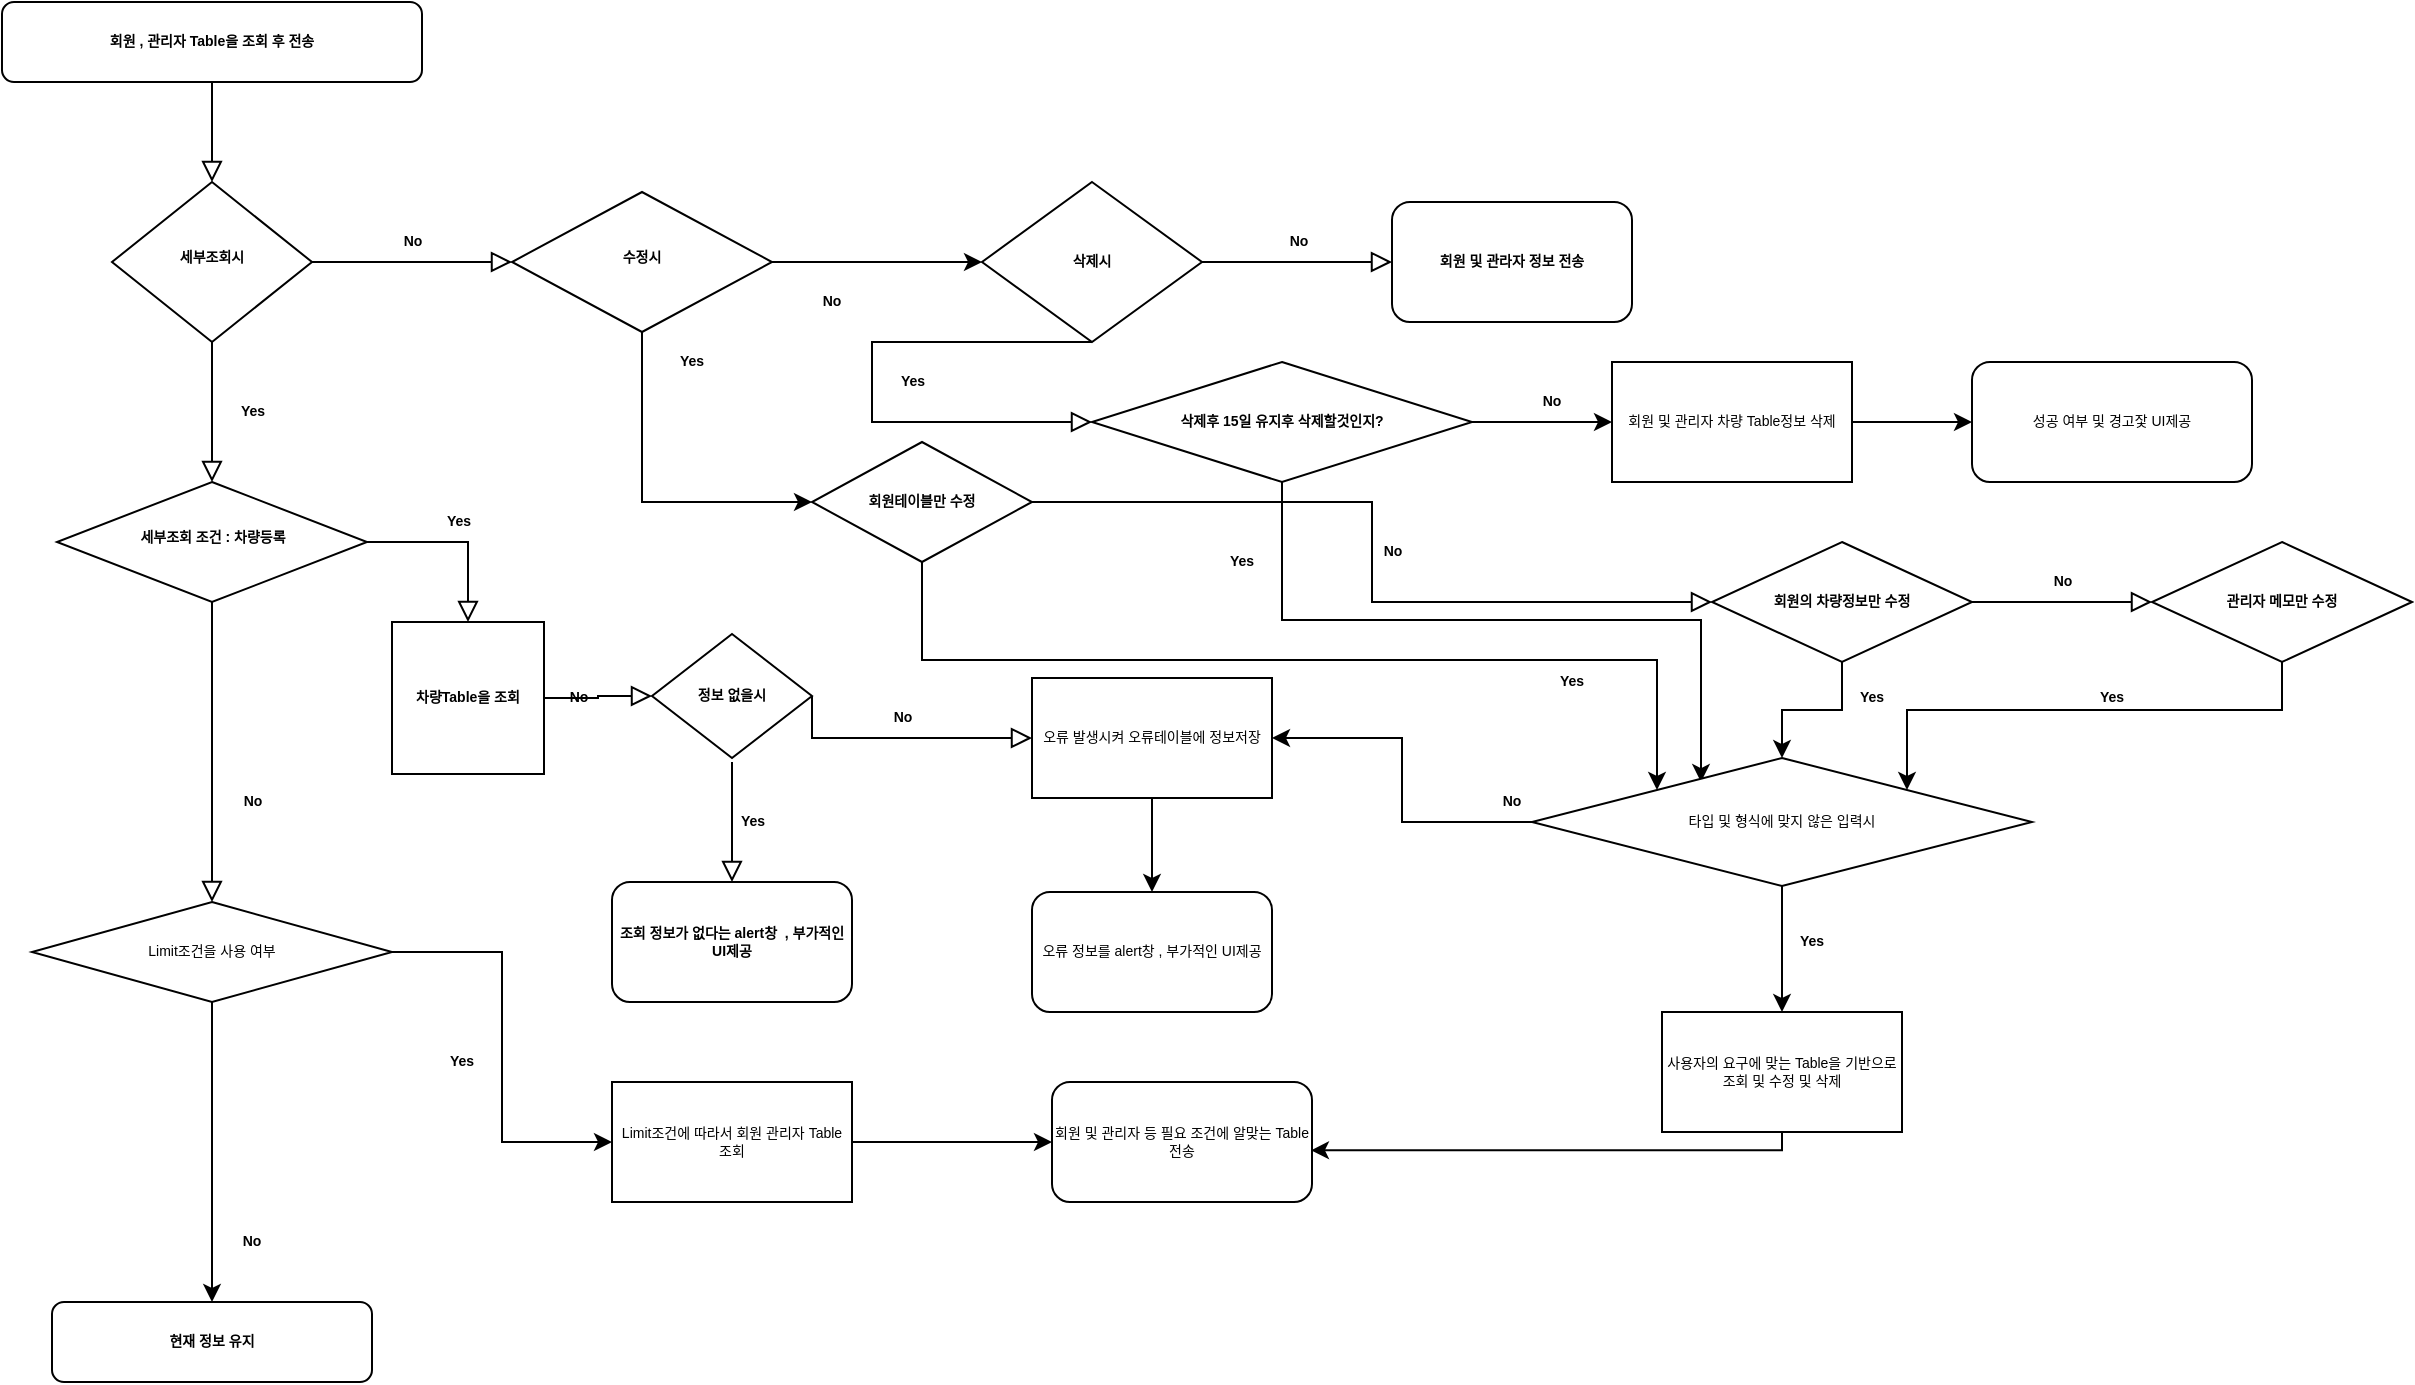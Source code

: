 <mxfile version="14.6.11" type="github">
  <diagram id="C5RBs43oDa-KdzZeNtuy" name="Page-1">
    <mxGraphModel dx="1483" dy="701" grid="1" gridSize="10" guides="1" tooltips="1" connect="1" arrows="1" fold="1" page="1" pageScale="1" pageWidth="827" pageHeight="1169" math="0" shadow="0">
      <root>
        <mxCell id="WIyWlLk6GJQsqaUBKTNV-0" />
        <mxCell id="WIyWlLk6GJQsqaUBKTNV-1" parent="WIyWlLk6GJQsqaUBKTNV-0" />
        <mxCell id="WIyWlLk6GJQsqaUBKTNV-2" value="" style="rounded=0;html=1;jettySize=auto;orthogonalLoop=1;fontSize=7;endArrow=block;endFill=0;endSize=8;strokeWidth=1;shadow=0;labelBackgroundColor=none;edgeStyle=orthogonalEdgeStyle;fontStyle=1" parent="WIyWlLk6GJQsqaUBKTNV-1" source="WIyWlLk6GJQsqaUBKTNV-3" target="WIyWlLk6GJQsqaUBKTNV-6" edge="1">
          <mxGeometry relative="1" as="geometry" />
        </mxCell>
        <mxCell id="WIyWlLk6GJQsqaUBKTNV-3" value="회원 , 관리자 Table을 조회 후 전송" style="rounded=1;whiteSpace=wrap;html=1;fontSize=7;glass=0;strokeWidth=1;shadow=0;fontStyle=1" parent="WIyWlLk6GJQsqaUBKTNV-1" vertex="1">
          <mxGeometry x="115" y="80" width="210" height="40" as="geometry" />
        </mxCell>
        <mxCell id="WIyWlLk6GJQsqaUBKTNV-4" value="Yes" style="rounded=0;html=1;jettySize=auto;orthogonalLoop=1;fontSize=7;endArrow=block;endFill=0;endSize=8;strokeWidth=1;shadow=0;labelBackgroundColor=none;edgeStyle=orthogonalEdgeStyle;fontStyle=1" parent="WIyWlLk6GJQsqaUBKTNV-1" source="WIyWlLk6GJQsqaUBKTNV-6" target="WIyWlLk6GJQsqaUBKTNV-10" edge="1">
          <mxGeometry y="20" relative="1" as="geometry">
            <mxPoint as="offset" />
          </mxGeometry>
        </mxCell>
        <mxCell id="WIyWlLk6GJQsqaUBKTNV-5" value="No" style="edgeStyle=orthogonalEdgeStyle;rounded=0;html=1;jettySize=auto;orthogonalLoop=1;fontSize=7;endArrow=block;endFill=0;endSize=8;strokeWidth=1;shadow=0;labelBackgroundColor=none;fontStyle=1" parent="WIyWlLk6GJQsqaUBKTNV-1" source="WIyWlLk6GJQsqaUBKTNV-6" target="Ei1UPvC6GAFBHRLiOZWo-1" edge="1">
          <mxGeometry y="10" relative="1" as="geometry">
            <mxPoint as="offset" />
            <mxPoint x="320" y="210" as="targetPoint" />
          </mxGeometry>
        </mxCell>
        <mxCell id="WIyWlLk6GJQsqaUBKTNV-6" value="세부조회시" style="rhombus;whiteSpace=wrap;html=1;shadow=0;fontFamily=Helvetica;fontSize=7;align=center;strokeWidth=1;spacing=6;spacingTop=-4;fontStyle=1" parent="WIyWlLk6GJQsqaUBKTNV-1" vertex="1">
          <mxGeometry x="170" y="170" width="100" height="80" as="geometry" />
        </mxCell>
        <mxCell id="WIyWlLk6GJQsqaUBKTNV-8" value="No" style="rounded=0;html=1;jettySize=auto;orthogonalLoop=1;fontSize=7;endArrow=block;endFill=0;endSize=8;strokeWidth=1;shadow=0;labelBackgroundColor=none;edgeStyle=orthogonalEdgeStyle;fontStyle=1;entryX=0.5;entryY=0;entryDx=0;entryDy=0;" parent="WIyWlLk6GJQsqaUBKTNV-1" source="WIyWlLk6GJQsqaUBKTNV-10" target="Ei1UPvC6GAFBHRLiOZWo-59" edge="1">
          <mxGeometry x="0.333" y="20" relative="1" as="geometry">
            <mxPoint as="offset" />
            <mxPoint x="220" y="490" as="targetPoint" />
          </mxGeometry>
        </mxCell>
        <mxCell id="WIyWlLk6GJQsqaUBKTNV-9" value="Yes" style="edgeStyle=orthogonalEdgeStyle;rounded=0;html=1;jettySize=auto;orthogonalLoop=1;fontSize=7;endArrow=block;endFill=0;endSize=8;strokeWidth=1;shadow=0;labelBackgroundColor=none;fontStyle=1" parent="WIyWlLk6GJQsqaUBKTNV-1" source="WIyWlLk6GJQsqaUBKTNV-10" target="Ei1UPvC6GAFBHRLiOZWo-2" edge="1">
          <mxGeometry y="10" relative="1" as="geometry">
            <mxPoint as="offset" />
            <mxPoint x="550" y="390" as="targetPoint" />
            <Array as="points">
              <mxPoint x="320" y="350" />
              <mxPoint x="320" y="350" />
            </Array>
          </mxGeometry>
        </mxCell>
        <mxCell id="WIyWlLk6GJQsqaUBKTNV-10" value="&lt;font style=&quot;font-size: 7px;&quot;&gt;세부조회 조건 : 차량등록&lt;br style=&quot;font-size: 7px;&quot;&gt;&lt;/font&gt;" style="rhombus;whiteSpace=wrap;html=1;shadow=0;fontFamily=Helvetica;fontSize=7;align=center;strokeWidth=1;spacing=6;spacingTop=-4;fontStyle=1" parent="WIyWlLk6GJQsqaUBKTNV-1" vertex="1">
          <mxGeometry x="142.5" y="320" width="155" height="60" as="geometry" />
        </mxCell>
        <mxCell id="WIyWlLk6GJQsqaUBKTNV-11" value="현재 정보 유지" style="rounded=1;whiteSpace=wrap;html=1;fontSize=7;glass=0;strokeWidth=1;shadow=0;fontStyle=1" parent="WIyWlLk6GJQsqaUBKTNV-1" vertex="1">
          <mxGeometry x="140" y="730" width="160" height="40" as="geometry" />
        </mxCell>
        <mxCell id="Ei1UPvC6GAFBHRLiOZWo-14" style="edgeStyle=orthogonalEdgeStyle;rounded=0;orthogonalLoop=1;jettySize=auto;html=1;exitX=1;exitY=0.5;exitDx=0;exitDy=0;entryX=0;entryY=0.5;entryDx=0;entryDy=0;fontSize=7;fontStyle=1" edge="1" parent="WIyWlLk6GJQsqaUBKTNV-1" source="Ei1UPvC6GAFBHRLiOZWo-1" target="Ei1UPvC6GAFBHRLiOZWo-22">
          <mxGeometry relative="1" as="geometry">
            <mxPoint x="570" y="210" as="targetPoint" />
          </mxGeometry>
        </mxCell>
        <mxCell id="Ei1UPvC6GAFBHRLiOZWo-15" style="edgeStyle=orthogonalEdgeStyle;rounded=0;orthogonalLoop=1;jettySize=auto;html=1;exitX=0.5;exitY=1;exitDx=0;exitDy=0;entryX=0;entryY=0.5;entryDx=0;entryDy=0;fontSize=7;fontStyle=1" edge="1" parent="WIyWlLk6GJQsqaUBKTNV-1" source="Ei1UPvC6GAFBHRLiOZWo-1" target="Ei1UPvC6GAFBHRLiOZWo-21">
          <mxGeometry relative="1" as="geometry">
            <mxPoint x="435" y="290" as="targetPoint" />
          </mxGeometry>
        </mxCell>
        <mxCell id="Ei1UPvC6GAFBHRLiOZWo-1" value="&lt;font style=&quot;font-size: 7px;&quot;&gt;수정시&lt;/font&gt;" style="rhombus;whiteSpace=wrap;html=1;shadow=0;fontFamily=Helvetica;fontSize=7;align=center;strokeWidth=1;spacing=6;spacingTop=-4;fontStyle=1" vertex="1" parent="WIyWlLk6GJQsqaUBKTNV-1">
          <mxGeometry x="370" y="175" width="130" height="70" as="geometry" />
        </mxCell>
        <mxCell id="Ei1UPvC6GAFBHRLiOZWo-2" value="차량Table을 조회" style="whiteSpace=wrap;html=1;aspect=fixed;fontSize=7;fontStyle=1" vertex="1" parent="WIyWlLk6GJQsqaUBKTNV-1">
          <mxGeometry x="310" y="390" width="76" height="76" as="geometry" />
        </mxCell>
        <mxCell id="Ei1UPvC6GAFBHRLiOZWo-5" value="No" style="edgeStyle=orthogonalEdgeStyle;rounded=0;html=1;jettySize=auto;orthogonalLoop=1;fontSize=7;endArrow=block;endFill=0;endSize=8;strokeWidth=1;shadow=0;labelBackgroundColor=none;exitX=1;exitY=0.5;exitDx=0;exitDy=0;entryX=0;entryY=0.5;entryDx=0;entryDy=0;fontStyle=1" edge="1" parent="WIyWlLk6GJQsqaUBKTNV-1" source="Ei1UPvC6GAFBHRLiOZWo-2" target="Ei1UPvC6GAFBHRLiOZWo-7">
          <mxGeometry y="10" relative="1" as="geometry">
            <mxPoint as="offset" />
            <mxPoint x="280" y="220" as="sourcePoint" />
            <mxPoint x="550" y="348" as="targetPoint" />
          </mxGeometry>
        </mxCell>
        <mxCell id="Ei1UPvC6GAFBHRLiOZWo-7" value="정보 없을시" style="rhombus;whiteSpace=wrap;html=1;fontSize=7;fontStyle=1" vertex="1" parent="WIyWlLk6GJQsqaUBKTNV-1">
          <mxGeometry x="440" y="396" width="80" height="62" as="geometry" />
        </mxCell>
        <mxCell id="Ei1UPvC6GAFBHRLiOZWo-10" value="No" style="edgeStyle=orthogonalEdgeStyle;rounded=0;html=1;jettySize=auto;orthogonalLoop=1;fontSize=7;endArrow=block;endFill=0;endSize=8;strokeWidth=1;shadow=0;labelBackgroundColor=none;exitX=1;exitY=0.5;exitDx=0;exitDy=0;entryX=0;entryY=0.5;entryDx=0;entryDy=0;fontStyle=1" edge="1" parent="WIyWlLk6GJQsqaUBKTNV-1" source="Ei1UPvC6GAFBHRLiOZWo-7" target="Ei1UPvC6GAFBHRLiOZWo-41">
          <mxGeometry y="10" relative="1" as="geometry">
            <mxPoint as="offset" />
            <mxPoint x="630" y="328" as="sourcePoint" />
            <mxPoint x="600" y="426" as="targetPoint" />
            <Array as="points">
              <mxPoint x="520" y="448" />
            </Array>
          </mxGeometry>
        </mxCell>
        <mxCell id="Ei1UPvC6GAFBHRLiOZWo-11" value="조회 정보가 없다는 alert창&amp;nbsp; , 부가적인 UI제공" style="rounded=1;whiteSpace=wrap;html=1;fontSize=7;fontStyle=1" vertex="1" parent="WIyWlLk6GJQsqaUBKTNV-1">
          <mxGeometry x="420" y="520" width="120" height="60" as="geometry" />
        </mxCell>
        <mxCell id="Ei1UPvC6GAFBHRLiOZWo-12" value="Yes" style="edgeStyle=orthogonalEdgeStyle;rounded=0;html=1;jettySize=auto;orthogonalLoop=1;fontSize=7;endArrow=block;endFill=0;endSize=8;strokeWidth=1;shadow=0;labelBackgroundColor=none;entryX=0.5;entryY=0;entryDx=0;entryDy=0;fontStyle=1" edge="1" parent="WIyWlLk6GJQsqaUBKTNV-1" target="Ei1UPvC6GAFBHRLiOZWo-11">
          <mxGeometry y="10" relative="1" as="geometry">
            <mxPoint as="offset" />
            <mxPoint x="480" y="460" as="sourcePoint" />
            <mxPoint x="370" y="360" as="targetPoint" />
            <Array as="points">
              <mxPoint x="480" y="480" />
              <mxPoint x="480" y="480" />
            </Array>
          </mxGeometry>
        </mxCell>
        <mxCell id="Ei1UPvC6GAFBHRLiOZWo-19" value="Yes" style="text;html=1;strokeColor=none;fillColor=none;align=center;verticalAlign=middle;whiteSpace=wrap;rounded=0;fontSize=7;fontStyle=1" vertex="1" parent="WIyWlLk6GJQsqaUBKTNV-1">
          <mxGeometry x="440" y="250" width="40" height="20" as="geometry" />
        </mxCell>
        <mxCell id="Ei1UPvC6GAFBHRLiOZWo-20" value="No" style="text;html=1;strokeColor=none;fillColor=none;align=center;verticalAlign=middle;whiteSpace=wrap;rounded=0;fontSize=7;fontStyle=1" vertex="1" parent="WIyWlLk6GJQsqaUBKTNV-1">
          <mxGeometry x="510" y="210" width="40" height="40" as="geometry" />
        </mxCell>
        <mxCell id="Ei1UPvC6GAFBHRLiOZWo-33" style="edgeStyle=orthogonalEdgeStyle;rounded=0;orthogonalLoop=1;jettySize=auto;html=1;exitX=0.5;exitY=1;exitDx=0;exitDy=0;fontSize=7;entryX=0;entryY=0;entryDx=0;entryDy=0;" edge="1" parent="WIyWlLk6GJQsqaUBKTNV-1" source="Ei1UPvC6GAFBHRLiOZWo-21" target="Ei1UPvC6GAFBHRLiOZWo-34">
          <mxGeometry relative="1" as="geometry">
            <mxPoint x="795.471" y="490" as="targetPoint" />
          </mxGeometry>
        </mxCell>
        <mxCell id="Ei1UPvC6GAFBHRLiOZWo-21" value="회원테이블만 수정" style="rhombus;whiteSpace=wrap;html=1;fontSize=7;fontStyle=1" vertex="1" parent="WIyWlLk6GJQsqaUBKTNV-1">
          <mxGeometry x="520" y="300" width="110" height="60" as="geometry" />
        </mxCell>
        <mxCell id="Ei1UPvC6GAFBHRLiOZWo-22" value="삭제시" style="rhombus;whiteSpace=wrap;html=1;fontSize=7;fontStyle=1" vertex="1" parent="WIyWlLk6GJQsqaUBKTNV-1">
          <mxGeometry x="605" y="170" width="110" height="80" as="geometry" />
        </mxCell>
        <mxCell id="Ei1UPvC6GAFBHRLiOZWo-24" value="No" style="edgeStyle=orthogonalEdgeStyle;rounded=0;html=1;jettySize=auto;orthogonalLoop=1;fontSize=7;endArrow=block;endFill=0;endSize=8;strokeWidth=1;shadow=0;labelBackgroundColor=none;exitX=1;exitY=0.5;exitDx=0;exitDy=0;entryX=0;entryY=0.5;entryDx=0;entryDy=0;fontStyle=1" edge="1" parent="WIyWlLk6GJQsqaUBKTNV-1" source="Ei1UPvC6GAFBHRLiOZWo-22" target="Ei1UPvC6GAFBHRLiOZWo-25">
          <mxGeometry y="10" relative="1" as="geometry">
            <mxPoint as="offset" />
            <mxPoint x="280" y="220" as="sourcePoint" />
            <mxPoint x="830" y="210" as="targetPoint" />
          </mxGeometry>
        </mxCell>
        <mxCell id="Ei1UPvC6GAFBHRLiOZWo-25" value="회원 및 관라자 정보 전송" style="rounded=1;whiteSpace=wrap;html=1;fontSize=7;fontStyle=1" vertex="1" parent="WIyWlLk6GJQsqaUBKTNV-1">
          <mxGeometry x="810" y="180" width="120" height="60" as="geometry" />
        </mxCell>
        <mxCell id="Ei1UPvC6GAFBHRLiOZWo-26" value="No" style="edgeStyle=orthogonalEdgeStyle;rounded=0;html=1;jettySize=auto;orthogonalLoop=1;fontSize=7;endArrow=block;endFill=0;endSize=8;strokeWidth=1;shadow=0;labelBackgroundColor=none;fontStyle=1;exitX=1;exitY=0.5;exitDx=0;exitDy=0;entryX=0;entryY=0.5;entryDx=0;entryDy=0;" edge="1" parent="WIyWlLk6GJQsqaUBKTNV-1" source="Ei1UPvC6GAFBHRLiOZWo-21" target="Ei1UPvC6GAFBHRLiOZWo-27">
          <mxGeometry y="10" relative="1" as="geometry">
            <mxPoint as="offset" />
            <mxPoint x="280" y="220" as="sourcePoint" />
            <mxPoint x="660" y="350" as="targetPoint" />
          </mxGeometry>
        </mxCell>
        <mxCell id="Ei1UPvC6GAFBHRLiOZWo-35" style="edgeStyle=orthogonalEdgeStyle;rounded=0;orthogonalLoop=1;jettySize=auto;html=1;fontSize=7;" edge="1" parent="WIyWlLk6GJQsqaUBKTNV-1" source="Ei1UPvC6GAFBHRLiOZWo-27" target="Ei1UPvC6GAFBHRLiOZWo-34">
          <mxGeometry relative="1" as="geometry" />
        </mxCell>
        <mxCell id="Ei1UPvC6GAFBHRLiOZWo-27" value="회원의 차량정보만 수정" style="rhombus;whiteSpace=wrap;html=1;fontSize=7;fontStyle=1" vertex="1" parent="WIyWlLk6GJQsqaUBKTNV-1">
          <mxGeometry x="970" y="350" width="130" height="60" as="geometry" />
        </mxCell>
        <mxCell id="Ei1UPvC6GAFBHRLiOZWo-36" style="edgeStyle=orthogonalEdgeStyle;rounded=0;orthogonalLoop=1;jettySize=auto;html=1;exitX=0.5;exitY=1;exitDx=0;exitDy=0;entryX=1;entryY=0;entryDx=0;entryDy=0;fontSize=7;" edge="1" parent="WIyWlLk6GJQsqaUBKTNV-1" source="Ei1UPvC6GAFBHRLiOZWo-28" target="Ei1UPvC6GAFBHRLiOZWo-34">
          <mxGeometry relative="1" as="geometry" />
        </mxCell>
        <mxCell id="Ei1UPvC6GAFBHRLiOZWo-28" value="관리자 메모만 수정" style="rhombus;whiteSpace=wrap;html=1;fontSize=7;fontStyle=1" vertex="1" parent="WIyWlLk6GJQsqaUBKTNV-1">
          <mxGeometry x="1190" y="350" width="130" height="60" as="geometry" />
        </mxCell>
        <mxCell id="Ei1UPvC6GAFBHRLiOZWo-29" value="No" style="edgeStyle=orthogonalEdgeStyle;rounded=0;html=1;jettySize=auto;orthogonalLoop=1;fontSize=7;endArrow=block;endFill=0;endSize=8;strokeWidth=1;shadow=0;labelBackgroundColor=none;fontStyle=1;entryX=0;entryY=0.5;entryDx=0;entryDy=0;" edge="1" parent="WIyWlLk6GJQsqaUBKTNV-1" source="Ei1UPvC6GAFBHRLiOZWo-27" target="Ei1UPvC6GAFBHRLiOZWo-28">
          <mxGeometry y="10" relative="1" as="geometry">
            <mxPoint as="offset" />
            <mxPoint x="630" y="330" as="sourcePoint" />
            <mxPoint x="700" y="330" as="targetPoint" />
            <Array as="points" />
          </mxGeometry>
        </mxCell>
        <mxCell id="Ei1UPvC6GAFBHRLiOZWo-30" value="Yes" style="rounded=0;html=1;jettySize=auto;orthogonalLoop=1;fontSize=7;endArrow=block;endFill=0;endSize=8;strokeWidth=1;shadow=0;labelBackgroundColor=none;edgeStyle=orthogonalEdgeStyle;fontStyle=1;exitX=0.5;exitY=1;exitDx=0;exitDy=0;entryX=0;entryY=0.5;entryDx=0;entryDy=0;" edge="1" parent="WIyWlLk6GJQsqaUBKTNV-1" source="Ei1UPvC6GAFBHRLiOZWo-22" target="Ei1UPvC6GAFBHRLiOZWo-31">
          <mxGeometry y="20" relative="1" as="geometry">
            <mxPoint as="offset" />
            <mxPoint x="230" y="260" as="sourcePoint" />
            <mxPoint x="770" y="280" as="targetPoint" />
            <Array as="points">
              <mxPoint x="550" y="250" />
              <mxPoint x="550" y="290" />
            </Array>
          </mxGeometry>
        </mxCell>
        <mxCell id="Ei1UPvC6GAFBHRLiOZWo-46" style="edgeStyle=orthogonalEdgeStyle;rounded=0;orthogonalLoop=1;jettySize=auto;html=1;exitX=0.5;exitY=1;exitDx=0;exitDy=0;entryX=0.338;entryY=0.188;entryDx=0;entryDy=0;entryPerimeter=0;fontSize=7;" edge="1" parent="WIyWlLk6GJQsqaUBKTNV-1" source="Ei1UPvC6GAFBHRLiOZWo-31" target="Ei1UPvC6GAFBHRLiOZWo-34">
          <mxGeometry relative="1" as="geometry" />
        </mxCell>
        <mxCell id="Ei1UPvC6GAFBHRLiOZWo-50" style="edgeStyle=orthogonalEdgeStyle;rounded=0;orthogonalLoop=1;jettySize=auto;html=1;exitX=1;exitY=0.5;exitDx=0;exitDy=0;fontSize=7;entryX=0;entryY=0.5;entryDx=0;entryDy=0;" edge="1" parent="WIyWlLk6GJQsqaUBKTNV-1" source="Ei1UPvC6GAFBHRLiOZWo-31" target="Ei1UPvC6GAFBHRLiOZWo-56">
          <mxGeometry relative="1" as="geometry">
            <mxPoint x="940" y="290.294" as="targetPoint" />
          </mxGeometry>
        </mxCell>
        <mxCell id="Ei1UPvC6GAFBHRLiOZWo-31" value="삭제후 15일 유지후 삭제할것인지?" style="rhombus;whiteSpace=wrap;html=1;fontSize=7;fontStyle=1" vertex="1" parent="WIyWlLk6GJQsqaUBKTNV-1">
          <mxGeometry x="660" y="260" width="190" height="60" as="geometry" />
        </mxCell>
        <mxCell id="Ei1UPvC6GAFBHRLiOZWo-40" style="edgeStyle=orthogonalEdgeStyle;rounded=0;orthogonalLoop=1;jettySize=auto;html=1;exitX=0;exitY=0.5;exitDx=0;exitDy=0;fontSize=7;entryX=1;entryY=0.5;entryDx=0;entryDy=0;" edge="1" parent="WIyWlLk6GJQsqaUBKTNV-1" source="Ei1UPvC6GAFBHRLiOZWo-34" target="Ei1UPvC6GAFBHRLiOZWo-41">
          <mxGeometry relative="1" as="geometry">
            <mxPoint x="820" y="490" as="targetPoint" />
          </mxGeometry>
        </mxCell>
        <mxCell id="Ei1UPvC6GAFBHRLiOZWo-51" style="edgeStyle=orthogonalEdgeStyle;rounded=0;orthogonalLoop=1;jettySize=auto;html=1;exitX=0.5;exitY=1;exitDx=0;exitDy=0;fontSize=7;entryX=0.5;entryY=0;entryDx=0;entryDy=0;" edge="1" parent="WIyWlLk6GJQsqaUBKTNV-1" source="Ei1UPvC6GAFBHRLiOZWo-34" target="Ei1UPvC6GAFBHRLiOZWo-53">
          <mxGeometry relative="1" as="geometry">
            <mxPoint x="1004.882" y="580" as="targetPoint" />
          </mxGeometry>
        </mxCell>
        <mxCell id="Ei1UPvC6GAFBHRLiOZWo-34" value="타입 및 형식에 맞지 않은 입력시" style="rhombus;whiteSpace=wrap;html=1;fontSize=7;" vertex="1" parent="WIyWlLk6GJQsqaUBKTNV-1">
          <mxGeometry x="880" y="458" width="250" height="64" as="geometry" />
        </mxCell>
        <mxCell id="Ei1UPvC6GAFBHRLiOZWo-37" value="Yes" style="text;html=1;strokeColor=none;fillColor=none;align=center;verticalAlign=middle;whiteSpace=wrap;rounded=0;fontSize=7;fontStyle=1" vertex="1" parent="WIyWlLk6GJQsqaUBKTNV-1">
          <mxGeometry x="880" y="410" width="40" height="20" as="geometry" />
        </mxCell>
        <mxCell id="Ei1UPvC6GAFBHRLiOZWo-38" value="Yes" style="text;html=1;strokeColor=none;fillColor=none;align=center;verticalAlign=middle;whiteSpace=wrap;rounded=0;fontSize=7;fontStyle=1" vertex="1" parent="WIyWlLk6GJQsqaUBKTNV-1">
          <mxGeometry x="1030" y="418" width="40" height="20" as="geometry" />
        </mxCell>
        <mxCell id="Ei1UPvC6GAFBHRLiOZWo-39" value="Yes" style="text;html=1;strokeColor=none;fillColor=none;align=center;verticalAlign=middle;whiteSpace=wrap;rounded=0;fontSize=7;fontStyle=1" vertex="1" parent="WIyWlLk6GJQsqaUBKTNV-1">
          <mxGeometry x="1150" y="418" width="40" height="20" as="geometry" />
        </mxCell>
        <mxCell id="Ei1UPvC6GAFBHRLiOZWo-45" style="edgeStyle=orthogonalEdgeStyle;rounded=0;orthogonalLoop=1;jettySize=auto;html=1;entryX=0.5;entryY=0;entryDx=0;entryDy=0;fontSize=7;" edge="1" parent="WIyWlLk6GJQsqaUBKTNV-1" source="Ei1UPvC6GAFBHRLiOZWo-41" target="Ei1UPvC6GAFBHRLiOZWo-44">
          <mxGeometry relative="1" as="geometry" />
        </mxCell>
        <mxCell id="Ei1UPvC6GAFBHRLiOZWo-41" value="오류 발생시켜 오류테이블에 정보저장" style="rounded=0;whiteSpace=wrap;html=1;fontSize=7;" vertex="1" parent="WIyWlLk6GJQsqaUBKTNV-1">
          <mxGeometry x="630" y="418" width="120" height="60" as="geometry" />
        </mxCell>
        <mxCell id="Ei1UPvC6GAFBHRLiOZWo-42" value="No" style="text;html=1;strokeColor=none;fillColor=none;align=center;verticalAlign=middle;whiteSpace=wrap;rounded=0;fontSize=7;fontStyle=1" vertex="1" parent="WIyWlLk6GJQsqaUBKTNV-1">
          <mxGeometry x="850" y="470" width="40" height="20" as="geometry" />
        </mxCell>
        <mxCell id="Ei1UPvC6GAFBHRLiOZWo-44" value="오류 정보를 alert창 , 부가적인 UI제공" style="rounded=1;whiteSpace=wrap;html=1;fontSize=7;" vertex="1" parent="WIyWlLk6GJQsqaUBKTNV-1">
          <mxGeometry x="630" y="525" width="120" height="60" as="geometry" />
        </mxCell>
        <mxCell id="Ei1UPvC6GAFBHRLiOZWo-47" value="No" style="text;html=1;strokeColor=none;fillColor=none;align=center;verticalAlign=middle;whiteSpace=wrap;rounded=0;fontSize=7;fontStyle=1" vertex="1" parent="WIyWlLk6GJQsqaUBKTNV-1">
          <mxGeometry x="870" y="270" width="40" height="20" as="geometry" />
        </mxCell>
        <mxCell id="Ei1UPvC6GAFBHRLiOZWo-49" value="Yes" style="text;html=1;strokeColor=none;fillColor=none;align=center;verticalAlign=middle;whiteSpace=wrap;rounded=0;fontSize=7;fontStyle=1" vertex="1" parent="WIyWlLk6GJQsqaUBKTNV-1">
          <mxGeometry x="715" y="350" width="40" height="20" as="geometry" />
        </mxCell>
        <mxCell id="Ei1UPvC6GAFBHRLiOZWo-52" value="Yes" style="text;html=1;strokeColor=none;fillColor=none;align=center;verticalAlign=middle;whiteSpace=wrap;rounded=0;fontSize=7;fontStyle=1" vertex="1" parent="WIyWlLk6GJQsqaUBKTNV-1">
          <mxGeometry x="1000" y="540" width="40" height="20" as="geometry" />
        </mxCell>
        <mxCell id="Ei1UPvC6GAFBHRLiOZWo-55" style="edgeStyle=orthogonalEdgeStyle;rounded=0;orthogonalLoop=1;jettySize=auto;html=1;entryX=0.996;entryY=0.569;entryDx=0;entryDy=0;fontSize=7;entryPerimeter=0;" edge="1" parent="WIyWlLk6GJQsqaUBKTNV-1" source="Ei1UPvC6GAFBHRLiOZWo-53" target="Ei1UPvC6GAFBHRLiOZWo-54">
          <mxGeometry relative="1" as="geometry">
            <Array as="points">
              <mxPoint x="1005" y="654" />
            </Array>
          </mxGeometry>
        </mxCell>
        <mxCell id="Ei1UPvC6GAFBHRLiOZWo-53" value="사용자의 요구에 맞는 Table을 기반으로 조회 및 수정 및 삭제" style="rounded=0;whiteSpace=wrap;html=1;fontSize=7;" vertex="1" parent="WIyWlLk6GJQsqaUBKTNV-1">
          <mxGeometry x="945" y="585" width="120" height="60" as="geometry" />
        </mxCell>
        <mxCell id="Ei1UPvC6GAFBHRLiOZWo-54" value="회원 및 관리자 등 필요 조건에 알맞는 Table전송" style="rounded=1;whiteSpace=wrap;html=1;fontSize=7;" vertex="1" parent="WIyWlLk6GJQsqaUBKTNV-1">
          <mxGeometry x="640" y="620" width="130" height="60" as="geometry" />
        </mxCell>
        <mxCell id="Ei1UPvC6GAFBHRLiOZWo-58" style="edgeStyle=orthogonalEdgeStyle;rounded=0;orthogonalLoop=1;jettySize=auto;html=1;fontSize=7;" edge="1" parent="WIyWlLk6GJQsqaUBKTNV-1" source="Ei1UPvC6GAFBHRLiOZWo-56" target="Ei1UPvC6GAFBHRLiOZWo-57">
          <mxGeometry relative="1" as="geometry" />
        </mxCell>
        <mxCell id="Ei1UPvC6GAFBHRLiOZWo-56" value="회원 및 관리자 차량 Table정보 삭제" style="rounded=0;whiteSpace=wrap;html=1;fontSize=7;" vertex="1" parent="WIyWlLk6GJQsqaUBKTNV-1">
          <mxGeometry x="920" y="260" width="120" height="60" as="geometry" />
        </mxCell>
        <mxCell id="Ei1UPvC6GAFBHRLiOZWo-57" value="성공 여부 및 경고잧 UI제공" style="rounded=1;whiteSpace=wrap;html=1;fontSize=7;" vertex="1" parent="WIyWlLk6GJQsqaUBKTNV-1">
          <mxGeometry x="1100" y="260" width="140" height="60" as="geometry" />
        </mxCell>
        <mxCell id="Ei1UPvC6GAFBHRLiOZWo-61" style="edgeStyle=orthogonalEdgeStyle;rounded=0;orthogonalLoop=1;jettySize=auto;html=1;entryX=0;entryY=0.5;entryDx=0;entryDy=0;fontSize=7;" edge="1" parent="WIyWlLk6GJQsqaUBKTNV-1" source="Ei1UPvC6GAFBHRLiOZWo-59" target="Ei1UPvC6GAFBHRLiOZWo-60">
          <mxGeometry relative="1" as="geometry" />
        </mxCell>
        <mxCell id="Ei1UPvC6GAFBHRLiOZWo-64" style="edgeStyle=orthogonalEdgeStyle;rounded=0;orthogonalLoop=1;jettySize=auto;html=1;fontSize=7;" edge="1" parent="WIyWlLk6GJQsqaUBKTNV-1" source="Ei1UPvC6GAFBHRLiOZWo-59" target="WIyWlLk6GJQsqaUBKTNV-11">
          <mxGeometry relative="1" as="geometry" />
        </mxCell>
        <mxCell id="Ei1UPvC6GAFBHRLiOZWo-59" value="Limit조건을 사용 여부" style="rhombus;whiteSpace=wrap;html=1;fontSize=7;" vertex="1" parent="WIyWlLk6GJQsqaUBKTNV-1">
          <mxGeometry x="130" y="530" width="180" height="50" as="geometry" />
        </mxCell>
        <mxCell id="Ei1UPvC6GAFBHRLiOZWo-62" style="edgeStyle=orthogonalEdgeStyle;rounded=0;orthogonalLoop=1;jettySize=auto;html=1;exitX=1;exitY=0.5;exitDx=0;exitDy=0;entryX=0;entryY=0.5;entryDx=0;entryDy=0;fontSize=7;" edge="1" parent="WIyWlLk6GJQsqaUBKTNV-1" source="Ei1UPvC6GAFBHRLiOZWo-60" target="Ei1UPvC6GAFBHRLiOZWo-54">
          <mxGeometry relative="1" as="geometry" />
        </mxCell>
        <mxCell id="Ei1UPvC6GAFBHRLiOZWo-60" value="Limit조건에 따라서 회원 관리자 Table 조회" style="rounded=0;whiteSpace=wrap;html=1;fontSize=7;" vertex="1" parent="WIyWlLk6GJQsqaUBKTNV-1">
          <mxGeometry x="420" y="620" width="120" height="60" as="geometry" />
        </mxCell>
        <mxCell id="Ei1UPvC6GAFBHRLiOZWo-63" value="Yes" style="text;html=1;strokeColor=none;fillColor=none;align=center;verticalAlign=middle;whiteSpace=wrap;rounded=0;fontSize=7;fontStyle=1" vertex="1" parent="WIyWlLk6GJQsqaUBKTNV-1">
          <mxGeometry x="325" y="600" width="40" height="20" as="geometry" />
        </mxCell>
        <mxCell id="Ei1UPvC6GAFBHRLiOZWo-65" value="No" style="text;html=1;strokeColor=none;fillColor=none;align=center;verticalAlign=middle;whiteSpace=wrap;rounded=0;fontSize=7;fontStyle=1" vertex="1" parent="WIyWlLk6GJQsqaUBKTNV-1">
          <mxGeometry x="220" y="690" width="40" height="20" as="geometry" />
        </mxCell>
      </root>
    </mxGraphModel>
  </diagram>
</mxfile>
